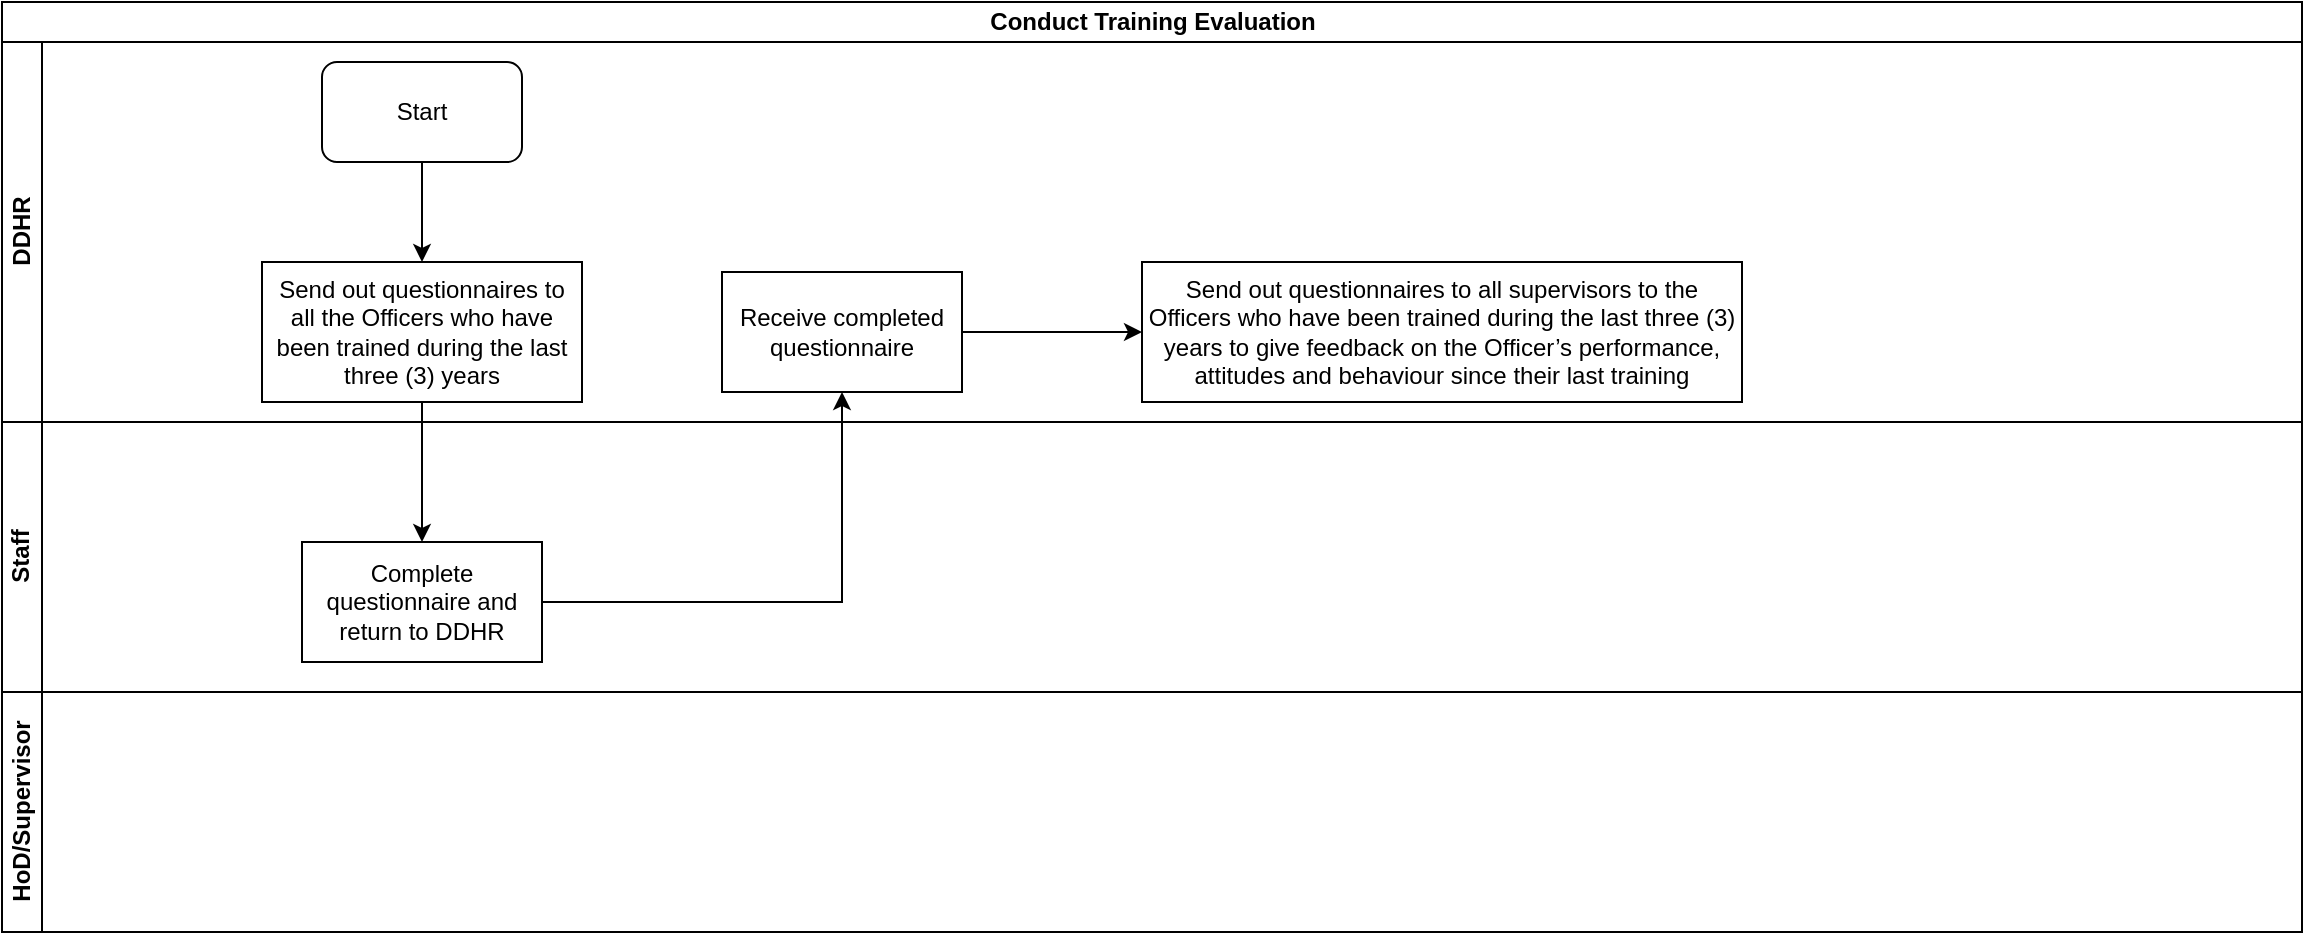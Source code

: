 <mxfile version="13.10.4" type="github">
  <diagram id="C-Z9xWYiqcwN5YgLJnE1" name="Page-1">
    <mxGraphModel dx="1038" dy="547" grid="1" gridSize="10" guides="1" tooltips="1" connect="1" arrows="1" fold="1" page="1" pageScale="1" pageWidth="1169" pageHeight="827" math="0" shadow="0">
      <root>
        <mxCell id="0" />
        <mxCell id="1" parent="0" />
        <mxCell id="J6xqg7GXFHYMLYkUjcn5-1" value="Conduct Training Evaluation" style="swimlane;html=1;childLayout=stackLayout;resizeParent=1;resizeParentMax=0;horizontal=1;startSize=20;horizontalStack=0;" parent="1" vertex="1">
          <mxGeometry x="10" y="10" width="1150" height="465" as="geometry" />
        </mxCell>
        <mxCell id="J6xqg7GXFHYMLYkUjcn5-2" value="DDHR" style="swimlane;html=1;startSize=20;horizontal=0;" parent="J6xqg7GXFHYMLYkUjcn5-1" vertex="1">
          <mxGeometry y="20" width="1150" height="190" as="geometry" />
        </mxCell>
        <mxCell id="9-p3QIqHMCxuxGA2po6K-1" value="Start" style="rounded=1;whiteSpace=wrap;html=1;" vertex="1" parent="J6xqg7GXFHYMLYkUjcn5-2">
          <mxGeometry x="160" y="10" width="100" height="50" as="geometry" />
        </mxCell>
        <mxCell id="9-p3QIqHMCxuxGA2po6K-2" value="Send out questionnaires to all the Officers who have been trained during the last three (3) years" style="rounded=0;whiteSpace=wrap;html=1;" vertex="1" parent="J6xqg7GXFHYMLYkUjcn5-2">
          <mxGeometry x="130" y="110" width="160" height="70" as="geometry" />
        </mxCell>
        <mxCell id="9-p3QIqHMCxuxGA2po6K-4" value="" style="edgeStyle=orthogonalEdgeStyle;rounded=0;orthogonalLoop=1;jettySize=auto;html=1;entryX=0.5;entryY=0;entryDx=0;entryDy=0;" edge="1" parent="J6xqg7GXFHYMLYkUjcn5-2" source="9-p3QIqHMCxuxGA2po6K-1" target="9-p3QIqHMCxuxGA2po6K-2">
          <mxGeometry relative="1" as="geometry">
            <mxPoint x="210" y="135" as="targetPoint" />
          </mxGeometry>
        </mxCell>
        <mxCell id="9-p3QIqHMCxuxGA2po6K-5" value="Send out questionnaires to all supervisors to the Officers who have been trained during the last three (3) years to give feedback on the Officer’s performance, attitudes and behaviour since their last training" style="whiteSpace=wrap;html=1;rounded=0;" vertex="1" parent="J6xqg7GXFHYMLYkUjcn5-2">
          <mxGeometry x="570" y="110" width="300" height="70" as="geometry" />
        </mxCell>
        <mxCell id="9-p3QIqHMCxuxGA2po6K-9" value="Receive completed questionnaire" style="whiteSpace=wrap;html=1;rounded=0;" vertex="1" parent="J6xqg7GXFHYMLYkUjcn5-2">
          <mxGeometry x="360" y="115" width="120" height="60" as="geometry" />
        </mxCell>
        <mxCell id="9-p3QIqHMCxuxGA2po6K-12" value="" style="edgeStyle=orthogonalEdgeStyle;rounded=0;orthogonalLoop=1;jettySize=auto;html=1;" edge="1" parent="J6xqg7GXFHYMLYkUjcn5-2" source="9-p3QIqHMCxuxGA2po6K-9" target="9-p3QIqHMCxuxGA2po6K-5">
          <mxGeometry relative="1" as="geometry">
            <mxPoint x="560" y="145" as="targetPoint" />
          </mxGeometry>
        </mxCell>
        <mxCell id="J6xqg7GXFHYMLYkUjcn5-3" value="Staff" style="swimlane;html=1;startSize=20;horizontal=0;" parent="J6xqg7GXFHYMLYkUjcn5-1" vertex="1">
          <mxGeometry y="210" width="1150" height="135" as="geometry" />
        </mxCell>
        <mxCell id="9-p3QIqHMCxuxGA2po6K-7" value="Complete questionnaire and return to DDHR" style="whiteSpace=wrap;html=1;rounded=0;" vertex="1" parent="J6xqg7GXFHYMLYkUjcn5-3">
          <mxGeometry x="150" y="60" width="120" height="60" as="geometry" />
        </mxCell>
        <mxCell id="J6xqg7GXFHYMLYkUjcn5-4" value="HoD/Supervisor" style="swimlane;html=1;startSize=20;horizontal=0;" parent="J6xqg7GXFHYMLYkUjcn5-1" vertex="1">
          <mxGeometry y="345" width="1150" height="120" as="geometry" />
        </mxCell>
        <mxCell id="9-p3QIqHMCxuxGA2po6K-8" value="" style="edgeStyle=orthogonalEdgeStyle;rounded=0;orthogonalLoop=1;jettySize=auto;html=1;" edge="1" parent="J6xqg7GXFHYMLYkUjcn5-1" source="9-p3QIqHMCxuxGA2po6K-2" target="9-p3QIqHMCxuxGA2po6K-7">
          <mxGeometry relative="1" as="geometry" />
        </mxCell>
        <mxCell id="9-p3QIqHMCxuxGA2po6K-10" value="" style="edgeStyle=orthogonalEdgeStyle;rounded=0;orthogonalLoop=1;jettySize=auto;html=1;" edge="1" parent="J6xqg7GXFHYMLYkUjcn5-1" source="9-p3QIqHMCxuxGA2po6K-7" target="9-p3QIqHMCxuxGA2po6K-9">
          <mxGeometry relative="1" as="geometry" />
        </mxCell>
      </root>
    </mxGraphModel>
  </diagram>
</mxfile>
